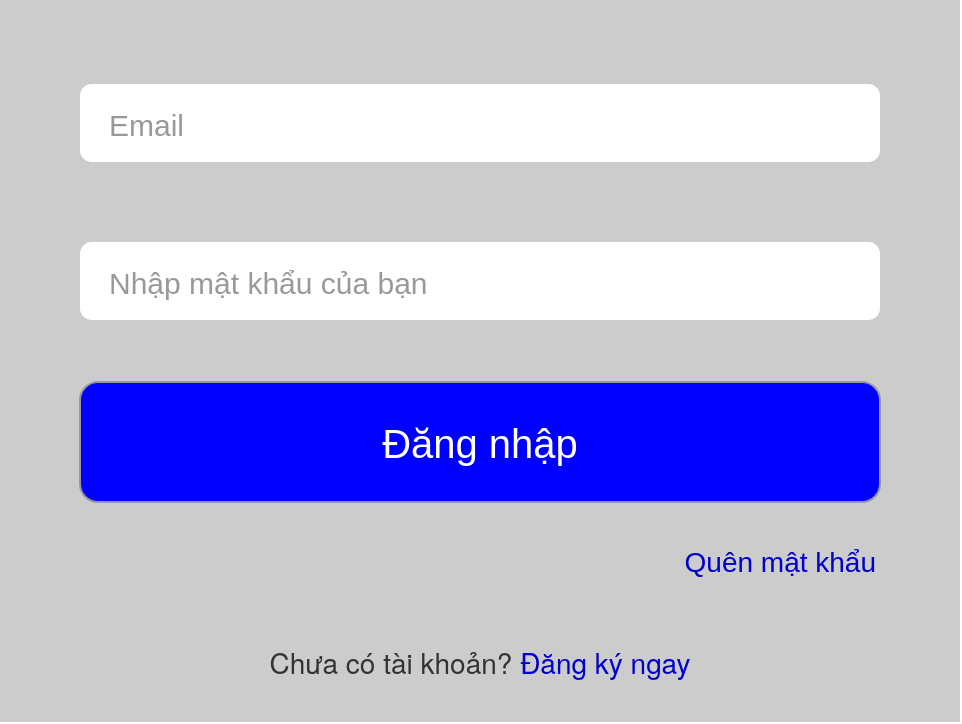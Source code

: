 <mxfile version="13.9.6" type="google" pages="3"><diagram id="v3nV9i7s_rD16ByUQrcQ" name="Page-1"><mxGraphModel dx="868" dy="425" grid="1" gridSize="10" guides="1" tooltips="1" connect="1" arrows="1" fold="1" page="1" pageScale="1" pageWidth="827" pageHeight="1169" math="0" shadow="0"><root><mxCell id="0"/><mxCell id="1" parent="0"/><mxCell id="piGuQVLiccLixkoAnPmY-1" value="" style="rounded=0;whiteSpace=wrap;html=1;fillColor=#CCCCCC;strokeColor=none;" vertex="1" parent="1"><mxGeometry x="160" y="319" width="480" height="361" as="geometry"/></mxCell><mxCell id="piGuQVLiccLixkoAnPmY-2" value="&lt;font color=&quot;#999999&quot; style=&quot;font-size: 15px&quot;&gt;&amp;nbsp; &amp;nbsp;Email&lt;/font&gt;" style="rounded=1;whiteSpace=wrap;html=1;align=left;fillColor=#FFFFFF;strokeColor=none;" vertex="1" parent="1"><mxGeometry x="200" y="361" width="400" height="39" as="geometry"/></mxCell><mxCell id="piGuQVLiccLixkoAnPmY-3" value="&lt;font color=&quot;#999999&quot; style=&quot;font-size: 15px&quot;&gt;&amp;nbsp; &amp;nbsp;Nhập mật khẩu của bạn&lt;/font&gt;" style="rounded=1;whiteSpace=wrap;html=1;align=left;strokeColor=none;" vertex="1" parent="1"><mxGeometry x="200" y="440" width="400" height="39" as="geometry"/></mxCell><mxCell id="piGuQVLiccLixkoAnPmY-4" value="&lt;font color=&quot;#ffffff&quot; style=&quot;font-size: 20px&quot;&gt;Đăng nhập&lt;/font&gt;" style="rounded=1;whiteSpace=wrap;html=1;strokeColor=#999999;fillColor=#0000FF;" vertex="1" parent="1"><mxGeometry x="200" y="510" width="400" height="60" as="geometry"/></mxCell><mxCell id="piGuQVLiccLixkoAnPmY-5" value="&lt;font style=&quot;font-size: 14px&quot; color=&quot;#0000cc&quot;&gt;Quên mật khẩu&lt;/font&gt;" style="text;html=1;strokeColor=none;fillColor=none;align=right;verticalAlign=middle;whiteSpace=wrap;rounded=0;" vertex="1" parent="1"><mxGeometry x="490" y="590" width="110" height="20" as="geometry"/></mxCell><mxCell id="piGuQVLiccLixkoAnPmY-6" value="&lt;div style=&quot;text-align: left&quot;&gt;&lt;span style=&quot;font-size: 14px&quot;&gt;&lt;font color=&quot;#333333&quot; face=&quot;helvetica neue, helvetica, tahoma, arial, microsoft yahei, pingfang sc&quot;&gt;Chưa có tài khoản? &lt;/font&gt;&lt;font face=&quot;helvetica neue, helvetica, tahoma, arial, microsoft yahei, pingfang sc&quot; color=&quot;#0000cc&quot;&gt;Đăng ký ngay&lt;/font&gt;&lt;/span&gt;&lt;/div&gt;" style="text;html=1;strokeColor=none;fillColor=none;align=center;verticalAlign=middle;whiteSpace=wrap;rounded=0;" vertex="1" parent="1"><mxGeometry x="281" y="640" width="238" height="20" as="geometry"/></mxCell></root></mxGraphModel></diagram><diagram id="7ji1n9j2OGTKxo8VyrA2" name="Page-2"><mxGraphModel dx="868" dy="425" grid="1" gridSize="10" guides="1" tooltips="1" connect="1" arrows="1" fold="1" page="1" pageScale="1" pageWidth="827" pageHeight="1169" math="0" shadow="0"><root><mxCell id="MQgzueZChtXy3VzIFNSQ-0"/><mxCell id="MQgzueZChtXy3VzIFNSQ-1" parent="MQgzueZChtXy3VzIFNSQ-0"/><mxCell id="MQgzueZChtXy3VzIFNSQ-2" value="&lt;font style=&quot;font-size: 30px&quot; color=&quot;#ff8000&quot;&gt;ĐĂNG KÝ&lt;/font&gt;" style="text;html=1;strokeColor=none;fillColor=none;align=center;verticalAlign=middle;whiteSpace=wrap;rounded=0;" vertex="1" parent="MQgzueZChtXy3VzIFNSQ-1"><mxGeometry x="320" y="69" width="170" height="20" as="geometry"/></mxCell><mxCell id="MQgzueZChtXy3VzIFNSQ-3" value="&lt;font style=&quot;font-size: 16px&quot;&gt;Số điện thoại &lt;font color=&quot;#ff0000&quot; style=&quot;font-size: 16px&quot;&gt;*&lt;/font&gt;&lt;/font&gt;" style="text;html=1;align=center;verticalAlign=middle;resizable=0;points=[];autosize=1;" vertex="1" parent="MQgzueZChtXy3VzIFNSQ-1"><mxGeometry x="120" y="149" width="120" height="20" as="geometry"/></mxCell><mxCell id="MQgzueZChtXy3VzIFNSQ-4" value="" style="rounded=1;whiteSpace=wrap;html=1;fillColor=none;" vertex="1" parent="MQgzueZChtXy3VzIFNSQ-1"><mxGeometry x="319" y="139" width="360" height="40" as="geometry"/></mxCell><mxCell id="MQgzueZChtXy3VzIFNSQ-5" value="&lt;font style=&quot;font-size: 16px&quot;&gt;Mã xác nhận&lt;/font&gt;" style="text;html=1;align=center;verticalAlign=middle;resizable=0;points=[];autosize=1;" vertex="1" parent="MQgzueZChtXy3VzIFNSQ-1"><mxGeometry x="120" y="229" width="110" height="20" as="geometry"/></mxCell><mxCell id="MQgzueZChtXy3VzIFNSQ-6" value="" style="rounded=1;whiteSpace=wrap;html=1;fillColor=none;" vertex="1" parent="MQgzueZChtXy3VzIFNSQ-1"><mxGeometry x="319" y="219" width="360" height="40" as="geometry"/></mxCell><mxCell id="MQgzueZChtXy3VzIFNSQ-7" value="&lt;font color=&quot;#0000ff&quot; style=&quot;font-size: 16px&quot;&gt;Gửi mã&lt;/font&gt;" style="text;html=1;align=center;verticalAlign=middle;resizable=0;points=[];autosize=1;" vertex="1" parent="MQgzueZChtXy3VzIFNSQ-1"><mxGeometry x="605" y="229" width="70" height="20" as="geometry"/></mxCell><mxCell id="MQgzueZChtXy3VzIFNSQ-8" value="&lt;font style=&quot;font-size: 16px&quot;&gt;Mật khẩu &lt;font color=&quot;#ff0000&quot; style=&quot;font-size: 16px&quot;&gt;*&lt;/font&gt;&lt;/font&gt;" style="text;html=1;align=center;verticalAlign=middle;resizable=0;points=[];autosize=1;" vertex="1" parent="MQgzueZChtXy3VzIFNSQ-1"><mxGeometry x="120" y="309" width="90" height="20" as="geometry"/></mxCell><mxCell id="MQgzueZChtXy3VzIFNSQ-9" value="" style="rounded=1;whiteSpace=wrap;html=1;fillColor=none;" vertex="1" parent="MQgzueZChtXy3VzIFNSQ-1"><mxGeometry x="319" y="299" width="360" height="40" as="geometry"/></mxCell><mxCell id="MQgzueZChtXy3VzIFNSQ-10" value="&lt;font style=&quot;font-size: 16px&quot;&gt;Xác nhận mật khẩu &lt;font color=&quot;#ff0000&quot; style=&quot;font-size: 16px&quot;&gt;*&lt;/font&gt;&lt;/font&gt;" style="text;html=1;align=center;verticalAlign=middle;resizable=0;points=[];autosize=1;" vertex="1" parent="MQgzueZChtXy3VzIFNSQ-1"><mxGeometry x="120" y="389" width="160" height="20" as="geometry"/></mxCell><mxCell id="MQgzueZChtXy3VzIFNSQ-11" value="" style="rounded=1;whiteSpace=wrap;html=1;fillColor=none;" vertex="1" parent="MQgzueZChtXy3VzIFNSQ-1"><mxGeometry x="319" y="379" width="360" height="40" as="geometry"/></mxCell><mxCell id="MQgzueZChtXy3VzIFNSQ-12" value="&lt;font style=&quot;font-size: 16px&quot;&gt;Địa chỉ email &lt;font color=&quot;#ff0000&quot; style=&quot;font-size: 16px&quot;&gt;*&lt;/font&gt;&lt;/font&gt;" style="text;html=1;align=center;verticalAlign=middle;resizable=0;points=[];autosize=1;" vertex="1" parent="MQgzueZChtXy3VzIFNSQ-1"><mxGeometry x="120" y="469" width="120" height="20" as="geometry"/></mxCell><mxCell id="MQgzueZChtXy3VzIFNSQ-13" value="" style="rounded=1;whiteSpace=wrap;html=1;fillColor=none;" vertex="1" parent="MQgzueZChtXy3VzIFNSQ-1"><mxGeometry x="319" y="459" width="360" height="40" as="geometry"/></mxCell><mxCell id="MQgzueZChtXy3VzIFNSQ-14" value="&lt;font style=&quot;font-size: 16px&quot;&gt;Tên gian hàng &lt;font color=&quot;#ff0000&quot; style=&quot;font-size: 16px&quot;&gt;*&lt;/font&gt;&lt;/font&gt;" style="text;html=1;align=center;verticalAlign=middle;resizable=0;points=[];autosize=1;" vertex="1" parent="MQgzueZChtXy3VzIFNSQ-1"><mxGeometry x="120" y="549" width="130" height="20" as="geometry"/></mxCell><mxCell id="MQgzueZChtXy3VzIFNSQ-15" value="" style="rounded=1;whiteSpace=wrap;html=1;fillColor=none;" vertex="1" parent="MQgzueZChtXy3VzIFNSQ-1"><mxGeometry x="319" y="539" width="360" height="40" as="geometry"/></mxCell><mxCell id="MQgzueZChtXy3VzIFNSQ-16" value="&lt;font color=&quot;#ffffff&quot; style=&quot;font-size: 18px&quot;&gt;Đăng ký&lt;/font&gt;" style="rounded=1;whiteSpace=wrap;html=1;fillColor=#FF8000;strokeColor=#FF8000;" vertex="1" parent="MQgzueZChtXy3VzIFNSQ-1"><mxGeometry x="280" y="600" width="240" height="40" as="geometry"/></mxCell><mxCell id="MQgzueZChtXy3VzIFNSQ-17" value="" style="rounded=1;arcSize=10;gradientColor=none;strokeWidth=2;strokeColor=#999999;fillColor=none;" vertex="1" parent="MQgzueZChtXy3VzIFNSQ-1"><mxGeometry x="60" y="40" width="680" height="640" as="geometry"/></mxCell></root></mxGraphModel></diagram><diagram id="3TWmCT8oFQdMg9E0COVc" name="Page-3"><mxGraphModel dx="868" dy="425" grid="1" gridSize="10" guides="1" tooltips="1" connect="1" arrows="1" fold="1" page="1" pageScale="1" pageWidth="827" pageHeight="1169" math="0" shadow="0"><root><mxCell id="4GnQyZtlM2TRTitdoTrp-0"/><mxCell id="4GnQyZtlM2TRTitdoTrp-1" parent="4GnQyZtlM2TRTitdoTrp-0"/><mxCell id="4GnQyZtlM2TRTitdoTrp-18" value="THAY ĐỔI THÔNG TIN TÀI KHOẢN" style="text;html=1;align=center;verticalAlign=middle;resizable=0;points=[];autosize=1;fontSize=15;" vertex="1" parent="4GnQyZtlM2TRTitdoTrp-1"><mxGeometry x="240" y="60" width="260" height="20" as="geometry"/></mxCell><mxCell id="4GnQyZtlM2TRTitdoTrp-19" value="Tên đăng nhập" style="text;html=1;align=center;verticalAlign=middle;resizable=0;points=[];autosize=1;fontSize=15;" vertex="1" parent="4GnQyZtlM2TRTitdoTrp-1"><mxGeometry x="30" y="130" width="120" height="20" as="geometry"/></mxCell><mxCell id="4GnQyZtlM2TRTitdoTrp-20" value="" style="rounded=0;whiteSpace=wrap;html=1;strokeColor=#E6E6E6;fillColor=#E6E6E6;fontSize=15;align=right;" vertex="1" parent="4GnQyZtlM2TRTitdoTrp-1"><mxGeometry x="160" y="120" width="220" height="40" as="geometry"/></mxCell><mxCell id="4GnQyZtlM2TRTitdoTrp-21" value="Số điện thoại" style="text;html=1;align=center;verticalAlign=middle;resizable=0;points=[];autosize=1;fontSize=15;" vertex="1" parent="4GnQyZtlM2TRTitdoTrp-1"><mxGeometry x="40" y="310" width="100" height="20" as="geometry"/></mxCell><mxCell id="4GnQyZtlM2TRTitdoTrp-22" value="" style="rounded=0;whiteSpace=wrap;html=1;strokeColor=#E6E6E6;fillColor=#E6E6E6;fontSize=15;align=right;" vertex="1" parent="4GnQyZtlM2TRTitdoTrp-1"><mxGeometry x="160" y="300" width="220" height="40" as="geometry"/></mxCell><mxCell id="4GnQyZtlM2TRTitdoTrp-23" value="Email" style="text;html=1;align=center;verticalAlign=middle;resizable=0;points=[];autosize=1;fontSize=15;" vertex="1" parent="4GnQyZtlM2TRTitdoTrp-1"><mxGeometry x="65" y="370" width="50" height="20" as="geometry"/></mxCell><mxCell id="4GnQyZtlM2TRTitdoTrp-24" value="" style="rounded=0;whiteSpace=wrap;html=1;strokeColor=#E6E6E6;fillColor=#E6E6E6;fontSize=15;align=right;" vertex="1" parent="4GnQyZtlM2TRTitdoTrp-1"><mxGeometry x="160" y="360" width="220" height="40" as="geometry"/></mxCell><mxCell id="4GnQyZtlM2TRTitdoTrp-25" value="Giới tính" style="text;html=1;align=center;verticalAlign=middle;resizable=0;points=[];autosize=1;fontSize=15;" vertex="1" parent="4GnQyZtlM2TRTitdoTrp-1"><mxGeometry x="40" y="190" width="70" height="20" as="geometry"/></mxCell><mxCell id="4GnQyZtlM2TRTitdoTrp-26" value="" style="ellipse;whiteSpace=wrap;html=1;aspect=fixed;strokeColor=#E6E6E6;fillColor=#E6E6E6;fontSize=15;align=right;" vertex="1" parent="4GnQyZtlM2TRTitdoTrp-1"><mxGeometry x="160" y="190" width="20" height="20" as="geometry"/></mxCell><mxCell id="4GnQyZtlM2TRTitdoTrp-27" value="" style="ellipse;whiteSpace=wrap;html=1;aspect=fixed;strokeColor=#E6E6E6;fillColor=#E6E6E6;fontSize=15;align=right;" vertex="1" parent="4GnQyZtlM2TRTitdoTrp-1"><mxGeometry x="240" y="190" width="20" height="20" as="geometry"/></mxCell><mxCell id="4GnQyZtlM2TRTitdoTrp-28" value="Nam" style="text;html=1;align=center;verticalAlign=middle;resizable=0;points=[];autosize=1;fontSize=15;" vertex="1" parent="4GnQyZtlM2TRTitdoTrp-1"><mxGeometry x="180" y="190" width="50" height="20" as="geometry"/></mxCell><mxCell id="4GnQyZtlM2TRTitdoTrp-29" value="Nữ" style="text;html=1;align=center;verticalAlign=middle;resizable=0;points=[];autosize=1;fontSize=15;" vertex="1" parent="4GnQyZtlM2TRTitdoTrp-1"><mxGeometry x="260" y="190" width="40" height="20" as="geometry"/></mxCell><mxCell id="4GnQyZtlM2TRTitdoTrp-30" value="Ngày sinh" style="text;html=1;align=center;verticalAlign=middle;resizable=0;points=[];autosize=1;fontSize=15;" vertex="1" parent="4GnQyZtlM2TRTitdoTrp-1"><mxGeometry x="40" y="250" width="80" height="20" as="geometry"/></mxCell><mxCell id="4GnQyZtlM2TRTitdoTrp-31" value="Ngày" style="rounded=0;whiteSpace=wrap;html=1;strokeColor=#E6E6E6;fillColor=#E6E6E6;fontSize=15;align=right;" vertex="1" parent="4GnQyZtlM2TRTitdoTrp-1"><mxGeometry x="160" y="240" width="60" height="40" as="geometry"/></mxCell><mxCell id="4GnQyZtlM2TRTitdoTrp-32" value="Tháng" style="rounded=0;whiteSpace=wrap;html=1;strokeColor=#E6E6E6;fillColor=#E6E6E6;fontSize=15;align=right;" vertex="1" parent="4GnQyZtlM2TRTitdoTrp-1"><mxGeometry x="240" y="240" width="60" height="40" as="geometry"/></mxCell><mxCell id="4GnQyZtlM2TRTitdoTrp-33" value="Năm" style="rounded=0;whiteSpace=wrap;html=1;strokeColor=#E6E6E6;fillColor=#E6E6E6;fontSize=15;align=right;" vertex="1" parent="4GnQyZtlM2TRTitdoTrp-1"><mxGeometry x="320" y="240" width="60" height="40" as="geometry"/></mxCell><mxCell id="4GnQyZtlM2TRTitdoTrp-34" value="" style="rounded=0;whiteSpace=wrap;html=1;strokeColor=#E6E6E6;fillColor=#E6E6E6;fontSize=15;align=right;" vertex="1" parent="4GnQyZtlM2TRTitdoTrp-1"><mxGeometry x="440" y="120" width="200" height="280" as="geometry"/></mxCell><mxCell id="4GnQyZtlM2TRTitdoTrp-35" value="" style="rounded=0;whiteSpace=wrap;html=1;strokeColor=#E6E6E6;fontSize=15;align=right;fillColor=#FFFFFF;" vertex="1" parent="4GnQyZtlM2TRTitdoTrp-1"><mxGeometry x="480" y="160" width="120" height="140" as="geometry"/></mxCell><mxCell id="4GnQyZtlM2TRTitdoTrp-36" value="Chọn ảnh" style="rounded=1;whiteSpace=wrap;html=1;strokeColor=#E6E6E6;fillColor=#FFFFFF;fontSize=15;align=center;" vertex="1" parent="4GnQyZtlM2TRTitdoTrp-1"><mxGeometry x="500" y="310" width="80" height="30" as="geometry"/></mxCell><mxCell id="4GnQyZtlM2TRTitdoTrp-37" value="&lt;font color=&quot;#ffffff&quot;&gt;LƯU THAY ĐỔI&lt;/font&gt;" style="rounded=1;whiteSpace=wrap;html=1;strokeColor=#E6E6E6;fontSize=15;align=center;fillColor=#FF8000;" vertex="1" parent="4GnQyZtlM2TRTitdoTrp-1"><mxGeometry x="480" y="440" width="160" height="60" as="geometry"/></mxCell></root></mxGraphModel></diagram></mxfile>